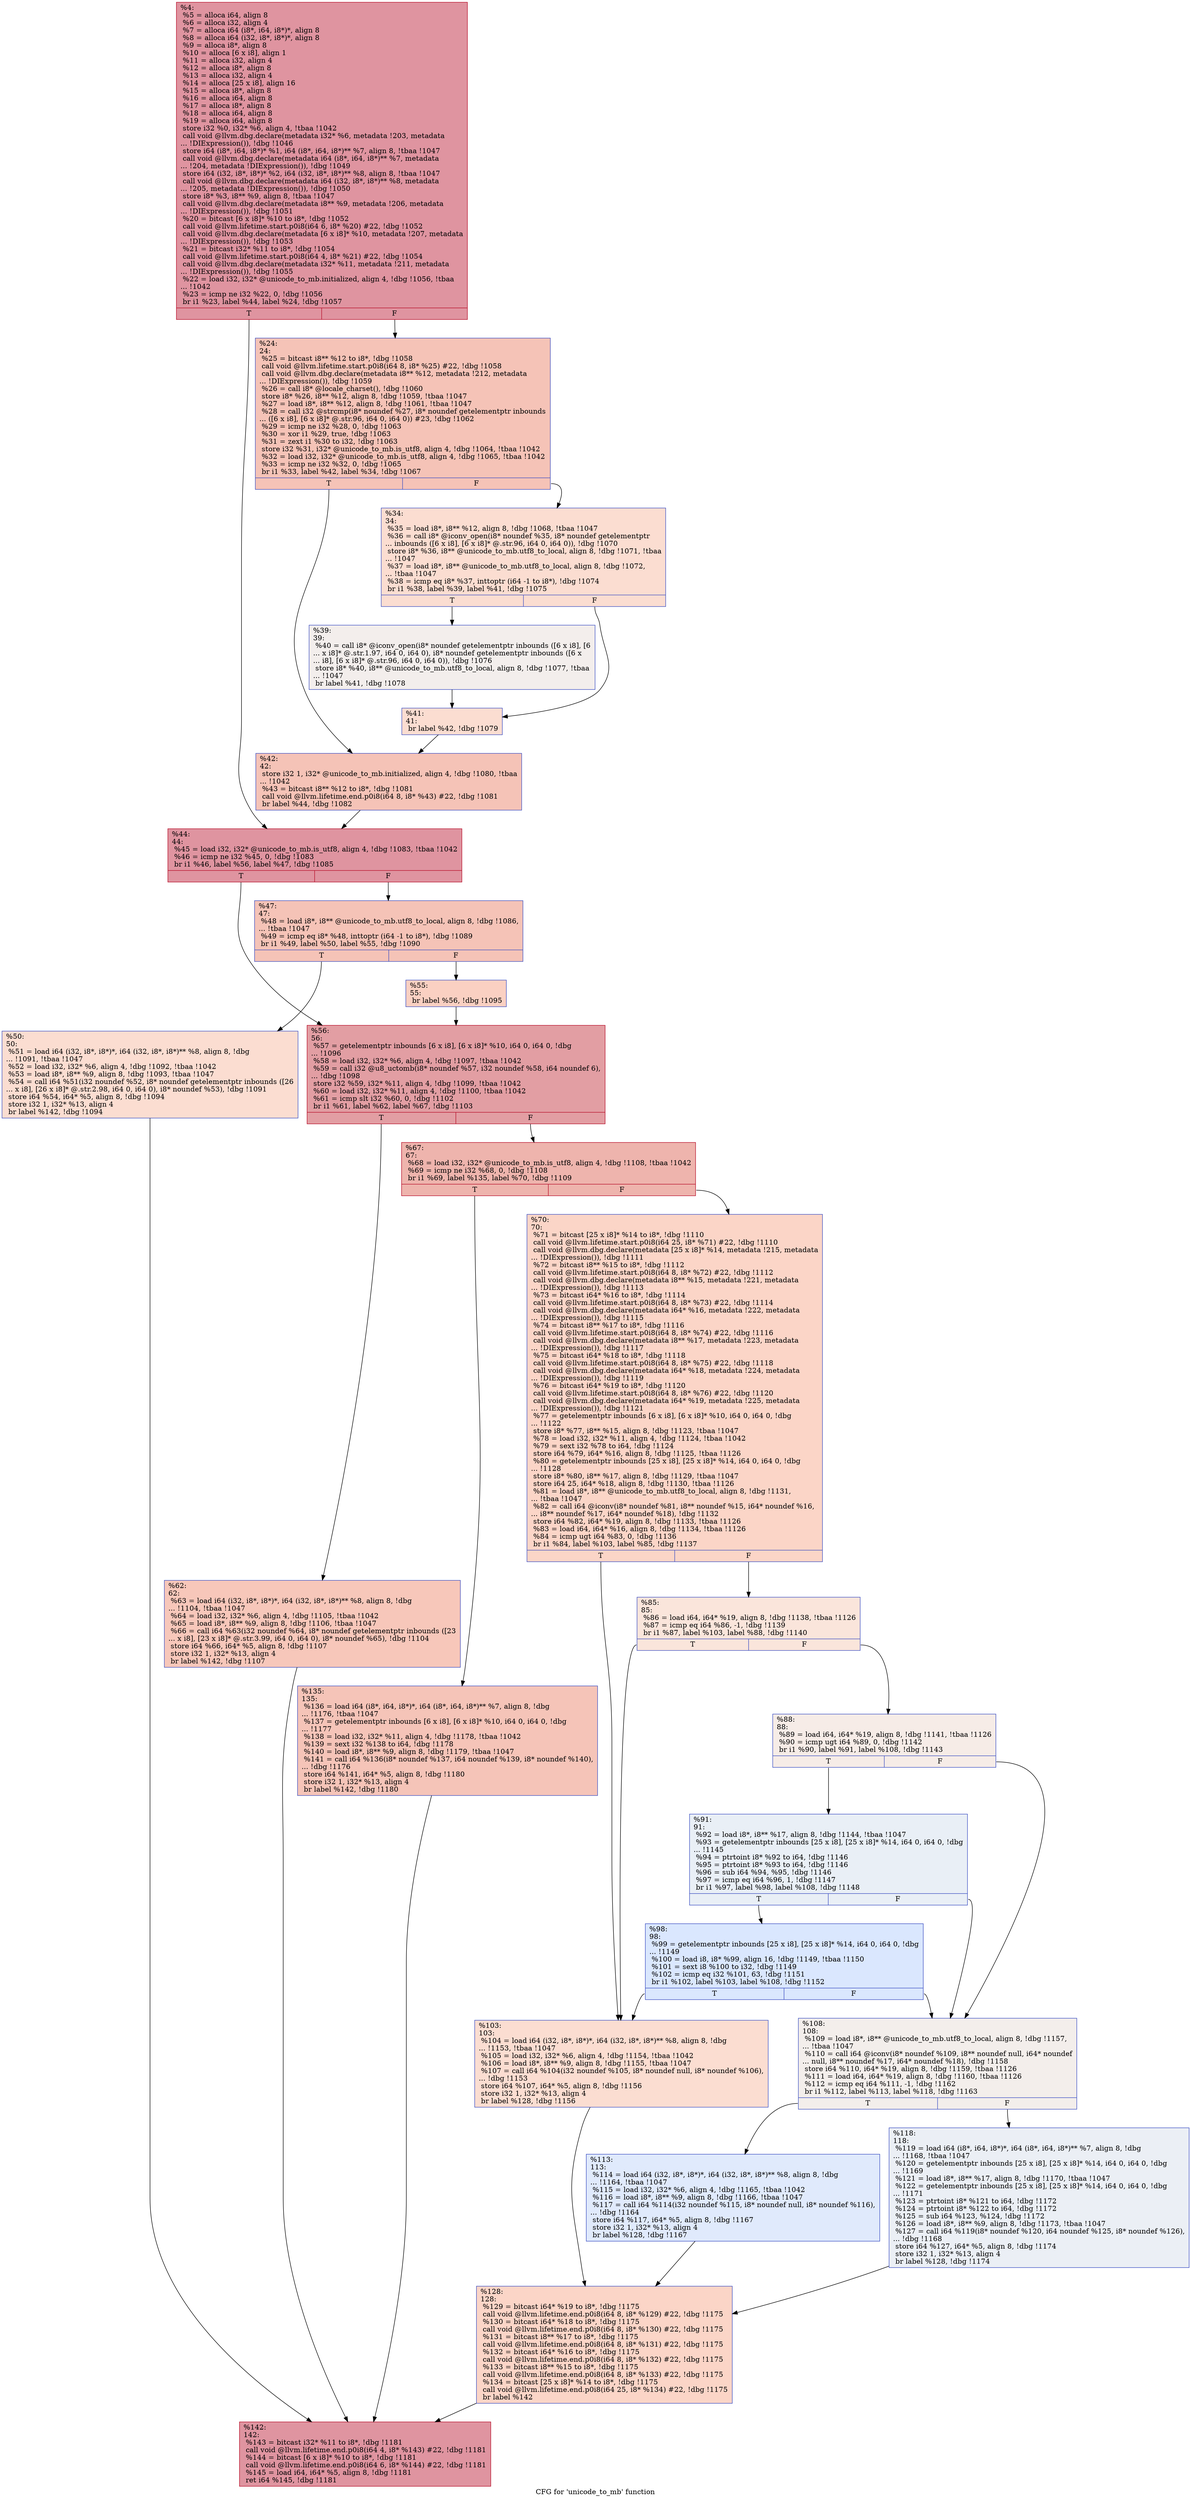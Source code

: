 digraph "CFG for 'unicode_to_mb' function" {
	label="CFG for 'unicode_to_mb' function";

	Node0x1ad25a0 [shape=record,color="#b70d28ff", style=filled, fillcolor="#b70d2870",label="{%4:\l  %5 = alloca i64, align 8\l  %6 = alloca i32, align 4\l  %7 = alloca i64 (i8*, i64, i8*)*, align 8\l  %8 = alloca i64 (i32, i8*, i8*)*, align 8\l  %9 = alloca i8*, align 8\l  %10 = alloca [6 x i8], align 1\l  %11 = alloca i32, align 4\l  %12 = alloca i8*, align 8\l  %13 = alloca i32, align 4\l  %14 = alloca [25 x i8], align 16\l  %15 = alloca i8*, align 8\l  %16 = alloca i64, align 8\l  %17 = alloca i8*, align 8\l  %18 = alloca i64, align 8\l  %19 = alloca i64, align 8\l  store i32 %0, i32* %6, align 4, !tbaa !1042\l  call void @llvm.dbg.declare(metadata i32* %6, metadata !203, metadata\l... !DIExpression()), !dbg !1046\l  store i64 (i8*, i64, i8*)* %1, i64 (i8*, i64, i8*)** %7, align 8, !tbaa !1047\l  call void @llvm.dbg.declare(metadata i64 (i8*, i64, i8*)** %7, metadata\l... !204, metadata !DIExpression()), !dbg !1049\l  store i64 (i32, i8*, i8*)* %2, i64 (i32, i8*, i8*)** %8, align 8, !tbaa !1047\l  call void @llvm.dbg.declare(metadata i64 (i32, i8*, i8*)** %8, metadata\l... !205, metadata !DIExpression()), !dbg !1050\l  store i8* %3, i8** %9, align 8, !tbaa !1047\l  call void @llvm.dbg.declare(metadata i8** %9, metadata !206, metadata\l... !DIExpression()), !dbg !1051\l  %20 = bitcast [6 x i8]* %10 to i8*, !dbg !1052\l  call void @llvm.lifetime.start.p0i8(i64 6, i8* %20) #22, !dbg !1052\l  call void @llvm.dbg.declare(metadata [6 x i8]* %10, metadata !207, metadata\l... !DIExpression()), !dbg !1053\l  %21 = bitcast i32* %11 to i8*, !dbg !1054\l  call void @llvm.lifetime.start.p0i8(i64 4, i8* %21) #22, !dbg !1054\l  call void @llvm.dbg.declare(metadata i32* %11, metadata !211, metadata\l... !DIExpression()), !dbg !1055\l  %22 = load i32, i32* @unicode_to_mb.initialized, align 4, !dbg !1056, !tbaa\l... !1042\l  %23 = icmp ne i32 %22, 0, !dbg !1056\l  br i1 %23, label %44, label %24, !dbg !1057\l|{<s0>T|<s1>F}}"];
	Node0x1ad25a0:s0 -> Node0x1ad2f20;
	Node0x1ad25a0:s1 -> Node0x1ad2d90;
	Node0x1ad2d90 [shape=record,color="#3d50c3ff", style=filled, fillcolor="#e8765c70",label="{%24:\l24:                                               \l  %25 = bitcast i8** %12 to i8*, !dbg !1058\l  call void @llvm.lifetime.start.p0i8(i64 8, i8* %25) #22, !dbg !1058\l  call void @llvm.dbg.declare(metadata i8** %12, metadata !212, metadata\l... !DIExpression()), !dbg !1059\l  %26 = call i8* @locale_charset(), !dbg !1060\l  store i8* %26, i8** %12, align 8, !dbg !1059, !tbaa !1047\l  %27 = load i8*, i8** %12, align 8, !dbg !1061, !tbaa !1047\l  %28 = call i32 @strcmp(i8* noundef %27, i8* noundef getelementptr inbounds\l... ([6 x i8], [6 x i8]* @.str.96, i64 0, i64 0)) #23, !dbg !1062\l  %29 = icmp ne i32 %28, 0, !dbg !1063\l  %30 = xor i1 %29, true, !dbg !1063\l  %31 = zext i1 %30 to i32, !dbg !1063\l  store i32 %31, i32* @unicode_to_mb.is_utf8, align 4, !dbg !1064, !tbaa !1042\l  %32 = load i32, i32* @unicode_to_mb.is_utf8, align 4, !dbg !1065, !tbaa !1042\l  %33 = icmp ne i32 %32, 0, !dbg !1065\l  br i1 %33, label %42, label %34, !dbg !1067\l|{<s0>T|<s1>F}}"];
	Node0x1ad2d90:s0 -> Node0x1ad2ed0;
	Node0x1ad2d90:s1 -> Node0x1ad2de0;
	Node0x1ad2de0 [shape=record,color="#3d50c3ff", style=filled, fillcolor="#f7b39670",label="{%34:\l34:                                               \l  %35 = load i8*, i8** %12, align 8, !dbg !1068, !tbaa !1047\l  %36 = call i8* @iconv_open(i8* noundef %35, i8* noundef getelementptr\l... inbounds ([6 x i8], [6 x i8]* @.str.96, i64 0, i64 0)), !dbg !1070\l  store i8* %36, i8** @unicode_to_mb.utf8_to_local, align 8, !dbg !1071, !tbaa\l... !1047\l  %37 = load i8*, i8** @unicode_to_mb.utf8_to_local, align 8, !dbg !1072,\l... !tbaa !1047\l  %38 = icmp eq i8* %37, inttoptr (i64 -1 to i8*), !dbg !1074\l  br i1 %38, label %39, label %41, !dbg !1075\l|{<s0>T|<s1>F}}"];
	Node0x1ad2de0:s0 -> Node0x1ad2e30;
	Node0x1ad2de0:s1 -> Node0x1ad2e80;
	Node0x1ad2e30 [shape=record,color="#3d50c3ff", style=filled, fillcolor="#e3d9d370",label="{%39:\l39:                                               \l  %40 = call i8* @iconv_open(i8* noundef getelementptr inbounds ([6 x i8], [6\l... x i8]* @.str.1.97, i64 0, i64 0), i8* noundef getelementptr inbounds ([6 x\l... i8], [6 x i8]* @.str.96, i64 0, i64 0)), !dbg !1076\l  store i8* %40, i8** @unicode_to_mb.utf8_to_local, align 8, !dbg !1077, !tbaa\l... !1047\l  br label %41, !dbg !1078\l}"];
	Node0x1ad2e30 -> Node0x1ad2e80;
	Node0x1ad2e80 [shape=record,color="#3d50c3ff", style=filled, fillcolor="#f7b39670",label="{%41:\l41:                                               \l  br label %42, !dbg !1079\l}"];
	Node0x1ad2e80 -> Node0x1ad2ed0;
	Node0x1ad2ed0 [shape=record,color="#3d50c3ff", style=filled, fillcolor="#e8765c70",label="{%42:\l42:                                               \l  store i32 1, i32* @unicode_to_mb.initialized, align 4, !dbg !1080, !tbaa\l... !1042\l  %43 = bitcast i8** %12 to i8*, !dbg !1081\l  call void @llvm.lifetime.end.p0i8(i64 8, i8* %43) #22, !dbg !1081\l  br label %44, !dbg !1082\l}"];
	Node0x1ad2ed0 -> Node0x1ad2f20;
	Node0x1ad2f20 [shape=record,color="#b70d28ff", style=filled, fillcolor="#b70d2870",label="{%44:\l44:                                               \l  %45 = load i32, i32* @unicode_to_mb.is_utf8, align 4, !dbg !1083, !tbaa !1042\l  %46 = icmp ne i32 %45, 0, !dbg !1083\l  br i1 %46, label %56, label %47, !dbg !1085\l|{<s0>T|<s1>F}}"];
	Node0x1ad2f20:s0 -> Node0x1ad3060;
	Node0x1ad2f20:s1 -> Node0x1ad2f70;
	Node0x1ad2f70 [shape=record,color="#3d50c3ff", style=filled, fillcolor="#e8765c70",label="{%47:\l47:                                               \l  %48 = load i8*, i8** @unicode_to_mb.utf8_to_local, align 8, !dbg !1086,\l... !tbaa !1047\l  %49 = icmp eq i8* %48, inttoptr (i64 -1 to i8*), !dbg !1089\l  br i1 %49, label %50, label %55, !dbg !1090\l|{<s0>T|<s1>F}}"];
	Node0x1ad2f70:s0 -> Node0x1ad2fc0;
	Node0x1ad2f70:s1 -> Node0x1ad3010;
	Node0x1ad2fc0 [shape=record,color="#3d50c3ff", style=filled, fillcolor="#f7b39670",label="{%50:\l50:                                               \l  %51 = load i64 (i32, i8*, i8*)*, i64 (i32, i8*, i8*)** %8, align 8, !dbg\l... !1091, !tbaa !1047\l  %52 = load i32, i32* %6, align 4, !dbg !1092, !tbaa !1042\l  %53 = load i8*, i8** %9, align 8, !dbg !1093, !tbaa !1047\l  %54 = call i64 %51(i32 noundef %52, i8* noundef getelementptr inbounds ([26\l... x i8], [26 x i8]* @.str.2.98, i64 0, i64 0), i8* noundef %53), !dbg !1091\l  store i64 %54, i64* %5, align 8, !dbg !1094\l  store i32 1, i32* %13, align 4\l  br label %142, !dbg !1094\l}"];
	Node0x1ad2fc0 -> Node0x1ad34c0;
	Node0x1ad3010 [shape=record,color="#3d50c3ff", style=filled, fillcolor="#f3947570",label="{%55:\l55:                                               \l  br label %56, !dbg !1095\l}"];
	Node0x1ad3010 -> Node0x1ad3060;
	Node0x1ad3060 [shape=record,color="#b70d28ff", style=filled, fillcolor="#be242e70",label="{%56:\l56:                                               \l  %57 = getelementptr inbounds [6 x i8], [6 x i8]* %10, i64 0, i64 0, !dbg\l... !1096\l  %58 = load i32, i32* %6, align 4, !dbg !1097, !tbaa !1042\l  %59 = call i32 @u8_uctomb(i8* noundef %57, i32 noundef %58, i64 noundef 6),\l... !dbg !1098\l  store i32 %59, i32* %11, align 4, !dbg !1099, !tbaa !1042\l  %60 = load i32, i32* %11, align 4, !dbg !1100, !tbaa !1042\l  %61 = icmp slt i32 %60, 0, !dbg !1102\l  br i1 %61, label %62, label %67, !dbg !1103\l|{<s0>T|<s1>F}}"];
	Node0x1ad3060:s0 -> Node0x1ad30b0;
	Node0x1ad3060:s1 -> Node0x1ad3100;
	Node0x1ad30b0 [shape=record,color="#3d50c3ff", style=filled, fillcolor="#ec7f6370",label="{%62:\l62:                                               \l  %63 = load i64 (i32, i8*, i8*)*, i64 (i32, i8*, i8*)** %8, align 8, !dbg\l... !1104, !tbaa !1047\l  %64 = load i32, i32* %6, align 4, !dbg !1105, !tbaa !1042\l  %65 = load i8*, i8** %9, align 8, !dbg !1106, !tbaa !1047\l  %66 = call i64 %63(i32 noundef %64, i8* noundef getelementptr inbounds ([23\l... x i8], [23 x i8]* @.str.3.99, i64 0, i64 0), i8* noundef %65), !dbg !1104\l  store i64 %66, i64* %5, align 8, !dbg !1107\l  store i32 1, i32* %13, align 4\l  br label %142, !dbg !1107\l}"];
	Node0x1ad30b0 -> Node0x1ad34c0;
	Node0x1ad3100 [shape=record,color="#b70d28ff", style=filled, fillcolor="#d8564670",label="{%67:\l67:                                               \l  %68 = load i32, i32* @unicode_to_mb.is_utf8, align 4, !dbg !1108, !tbaa !1042\l  %69 = icmp ne i32 %68, 0, !dbg !1108\l  br i1 %69, label %135, label %70, !dbg !1109\l|{<s0>T|<s1>F}}"];
	Node0x1ad3100:s0 -> Node0x1ad3470;
	Node0x1ad3100:s1 -> Node0x1ad3150;
	Node0x1ad3150 [shape=record,color="#3d50c3ff", style=filled, fillcolor="#f5a08170",label="{%70:\l70:                                               \l  %71 = bitcast [25 x i8]* %14 to i8*, !dbg !1110\l  call void @llvm.lifetime.start.p0i8(i64 25, i8* %71) #22, !dbg !1110\l  call void @llvm.dbg.declare(metadata [25 x i8]* %14, metadata !215, metadata\l... !DIExpression()), !dbg !1111\l  %72 = bitcast i8** %15 to i8*, !dbg !1112\l  call void @llvm.lifetime.start.p0i8(i64 8, i8* %72) #22, !dbg !1112\l  call void @llvm.dbg.declare(metadata i8** %15, metadata !221, metadata\l... !DIExpression()), !dbg !1113\l  %73 = bitcast i64* %16 to i8*, !dbg !1114\l  call void @llvm.lifetime.start.p0i8(i64 8, i8* %73) #22, !dbg !1114\l  call void @llvm.dbg.declare(metadata i64* %16, metadata !222, metadata\l... !DIExpression()), !dbg !1115\l  %74 = bitcast i8** %17 to i8*, !dbg !1116\l  call void @llvm.lifetime.start.p0i8(i64 8, i8* %74) #22, !dbg !1116\l  call void @llvm.dbg.declare(metadata i8** %17, metadata !223, metadata\l... !DIExpression()), !dbg !1117\l  %75 = bitcast i64* %18 to i8*, !dbg !1118\l  call void @llvm.lifetime.start.p0i8(i64 8, i8* %75) #22, !dbg !1118\l  call void @llvm.dbg.declare(metadata i64* %18, metadata !224, metadata\l... !DIExpression()), !dbg !1119\l  %76 = bitcast i64* %19 to i8*, !dbg !1120\l  call void @llvm.lifetime.start.p0i8(i64 8, i8* %76) #22, !dbg !1120\l  call void @llvm.dbg.declare(metadata i64* %19, metadata !225, metadata\l... !DIExpression()), !dbg !1121\l  %77 = getelementptr inbounds [6 x i8], [6 x i8]* %10, i64 0, i64 0, !dbg\l... !1122\l  store i8* %77, i8** %15, align 8, !dbg !1123, !tbaa !1047\l  %78 = load i32, i32* %11, align 4, !dbg !1124, !tbaa !1042\l  %79 = sext i32 %78 to i64, !dbg !1124\l  store i64 %79, i64* %16, align 8, !dbg !1125, !tbaa !1126\l  %80 = getelementptr inbounds [25 x i8], [25 x i8]* %14, i64 0, i64 0, !dbg\l... !1128\l  store i8* %80, i8** %17, align 8, !dbg !1129, !tbaa !1047\l  store i64 25, i64* %18, align 8, !dbg !1130, !tbaa !1126\l  %81 = load i8*, i8** @unicode_to_mb.utf8_to_local, align 8, !dbg !1131,\l... !tbaa !1047\l  %82 = call i64 @iconv(i8* noundef %81, i8** noundef %15, i64* noundef %16,\l... i8** noundef %17, i64* noundef %18), !dbg !1132\l  store i64 %82, i64* %19, align 8, !dbg !1133, !tbaa !1126\l  %83 = load i64, i64* %16, align 8, !dbg !1134, !tbaa !1126\l  %84 = icmp ugt i64 %83, 0, !dbg !1136\l  br i1 %84, label %103, label %85, !dbg !1137\l|{<s0>T|<s1>F}}"];
	Node0x1ad3150:s0 -> Node0x1ad32e0;
	Node0x1ad3150:s1 -> Node0x1ad31a0;
	Node0x1ad31a0 [shape=record,color="#3d50c3ff", style=filled, fillcolor="#f4c5ad70",label="{%85:\l85:                                               \l  %86 = load i64, i64* %19, align 8, !dbg !1138, !tbaa !1126\l  %87 = icmp eq i64 %86, -1, !dbg !1139\l  br i1 %87, label %103, label %88, !dbg !1140\l|{<s0>T|<s1>F}}"];
	Node0x1ad31a0:s0 -> Node0x1ad32e0;
	Node0x1ad31a0:s1 -> Node0x1ad31f0;
	Node0x1ad31f0 [shape=record,color="#3d50c3ff", style=filled, fillcolor="#ead5c970",label="{%88:\l88:                                               \l  %89 = load i64, i64* %19, align 8, !dbg !1141, !tbaa !1126\l  %90 = icmp ugt i64 %89, 0, !dbg !1142\l  br i1 %90, label %91, label %108, !dbg !1143\l|{<s0>T|<s1>F}}"];
	Node0x1ad31f0:s0 -> Node0x1ad3240;
	Node0x1ad31f0:s1 -> Node0x1ad3330;
	Node0x1ad3240 [shape=record,color="#3d50c3ff", style=filled, fillcolor="#cedaeb70",label="{%91:\l91:                                               \l  %92 = load i8*, i8** %17, align 8, !dbg !1144, !tbaa !1047\l  %93 = getelementptr inbounds [25 x i8], [25 x i8]* %14, i64 0, i64 0, !dbg\l... !1145\l  %94 = ptrtoint i8* %92 to i64, !dbg !1146\l  %95 = ptrtoint i8* %93 to i64, !dbg !1146\l  %96 = sub i64 %94, %95, !dbg !1146\l  %97 = icmp eq i64 %96, 1, !dbg !1147\l  br i1 %97, label %98, label %108, !dbg !1148\l|{<s0>T|<s1>F}}"];
	Node0x1ad3240:s0 -> Node0x1ad3290;
	Node0x1ad3240:s1 -> Node0x1ad3330;
	Node0x1ad3290 [shape=record,color="#3d50c3ff", style=filled, fillcolor="#abc8fd70",label="{%98:\l98:                                               \l  %99 = getelementptr inbounds [25 x i8], [25 x i8]* %14, i64 0, i64 0, !dbg\l... !1149\l  %100 = load i8, i8* %99, align 16, !dbg !1149, !tbaa !1150\l  %101 = sext i8 %100 to i32, !dbg !1149\l  %102 = icmp eq i32 %101, 63, !dbg !1151\l  br i1 %102, label %103, label %108, !dbg !1152\l|{<s0>T|<s1>F}}"];
	Node0x1ad3290:s0 -> Node0x1ad32e0;
	Node0x1ad3290:s1 -> Node0x1ad3330;
	Node0x1ad32e0 [shape=record,color="#3d50c3ff", style=filled, fillcolor="#f7b39670",label="{%103:\l103:                                              \l  %104 = load i64 (i32, i8*, i8*)*, i64 (i32, i8*, i8*)** %8, align 8, !dbg\l... !1153, !tbaa !1047\l  %105 = load i32, i32* %6, align 4, !dbg !1154, !tbaa !1042\l  %106 = load i8*, i8** %9, align 8, !dbg !1155, !tbaa !1047\l  %107 = call i64 %104(i32 noundef %105, i8* noundef null, i8* noundef %106),\l... !dbg !1153\l  store i64 %107, i64* %5, align 8, !dbg !1156\l  store i32 1, i32* %13, align 4\l  br label %128, !dbg !1156\l}"];
	Node0x1ad32e0 -> Node0x1ad3420;
	Node0x1ad3330 [shape=record,color="#3d50c3ff", style=filled, fillcolor="#e5d8d170",label="{%108:\l108:                                              \l  %109 = load i8*, i8** @unicode_to_mb.utf8_to_local, align 8, !dbg !1157,\l... !tbaa !1047\l  %110 = call i64 @iconv(i8* noundef %109, i8** noundef null, i64* noundef\l... null, i8** noundef %17, i64* noundef %18), !dbg !1158\l  store i64 %110, i64* %19, align 8, !dbg !1159, !tbaa !1126\l  %111 = load i64, i64* %19, align 8, !dbg !1160, !tbaa !1126\l  %112 = icmp eq i64 %111, -1, !dbg !1162\l  br i1 %112, label %113, label %118, !dbg !1163\l|{<s0>T|<s1>F}}"];
	Node0x1ad3330:s0 -> Node0x1ad3380;
	Node0x1ad3330:s1 -> Node0x1ad33d0;
	Node0x1ad3380 [shape=record,color="#3d50c3ff", style=filled, fillcolor="#b9d0f970",label="{%113:\l113:                                              \l  %114 = load i64 (i32, i8*, i8*)*, i64 (i32, i8*, i8*)** %8, align 8, !dbg\l... !1164, !tbaa !1047\l  %115 = load i32, i32* %6, align 4, !dbg !1165, !tbaa !1042\l  %116 = load i8*, i8** %9, align 8, !dbg !1166, !tbaa !1047\l  %117 = call i64 %114(i32 noundef %115, i8* noundef null, i8* noundef %116),\l... !dbg !1164\l  store i64 %117, i64* %5, align 8, !dbg !1167\l  store i32 1, i32* %13, align 4\l  br label %128, !dbg !1167\l}"];
	Node0x1ad3380 -> Node0x1ad3420;
	Node0x1ad33d0 [shape=record,color="#3d50c3ff", style=filled, fillcolor="#d1dae970",label="{%118:\l118:                                              \l  %119 = load i64 (i8*, i64, i8*)*, i64 (i8*, i64, i8*)** %7, align 8, !dbg\l... !1168, !tbaa !1047\l  %120 = getelementptr inbounds [25 x i8], [25 x i8]* %14, i64 0, i64 0, !dbg\l... !1169\l  %121 = load i8*, i8** %17, align 8, !dbg !1170, !tbaa !1047\l  %122 = getelementptr inbounds [25 x i8], [25 x i8]* %14, i64 0, i64 0, !dbg\l... !1171\l  %123 = ptrtoint i8* %121 to i64, !dbg !1172\l  %124 = ptrtoint i8* %122 to i64, !dbg !1172\l  %125 = sub i64 %123, %124, !dbg !1172\l  %126 = load i8*, i8** %9, align 8, !dbg !1173, !tbaa !1047\l  %127 = call i64 %119(i8* noundef %120, i64 noundef %125, i8* noundef %126),\l... !dbg !1168\l  store i64 %127, i64* %5, align 8, !dbg !1174\l  store i32 1, i32* %13, align 4\l  br label %128, !dbg !1174\l}"];
	Node0x1ad33d0 -> Node0x1ad3420;
	Node0x1ad3420 [shape=record,color="#3d50c3ff", style=filled, fillcolor="#f5a08170",label="{%128:\l128:                                              \l  %129 = bitcast i64* %19 to i8*, !dbg !1175\l  call void @llvm.lifetime.end.p0i8(i64 8, i8* %129) #22, !dbg !1175\l  %130 = bitcast i64* %18 to i8*, !dbg !1175\l  call void @llvm.lifetime.end.p0i8(i64 8, i8* %130) #22, !dbg !1175\l  %131 = bitcast i8** %17 to i8*, !dbg !1175\l  call void @llvm.lifetime.end.p0i8(i64 8, i8* %131) #22, !dbg !1175\l  %132 = bitcast i64* %16 to i8*, !dbg !1175\l  call void @llvm.lifetime.end.p0i8(i64 8, i8* %132) #22, !dbg !1175\l  %133 = bitcast i8** %15 to i8*, !dbg !1175\l  call void @llvm.lifetime.end.p0i8(i64 8, i8* %133) #22, !dbg !1175\l  %134 = bitcast [25 x i8]* %14 to i8*, !dbg !1175\l  call void @llvm.lifetime.end.p0i8(i64 25, i8* %134) #22, !dbg !1175\l  br label %142\l}"];
	Node0x1ad3420 -> Node0x1ad34c0;
	Node0x1ad3470 [shape=record,color="#3d50c3ff", style=filled, fillcolor="#e97a5f70",label="{%135:\l135:                                              \l  %136 = load i64 (i8*, i64, i8*)*, i64 (i8*, i64, i8*)** %7, align 8, !dbg\l... !1176, !tbaa !1047\l  %137 = getelementptr inbounds [6 x i8], [6 x i8]* %10, i64 0, i64 0, !dbg\l... !1177\l  %138 = load i32, i32* %11, align 4, !dbg !1178, !tbaa !1042\l  %139 = sext i32 %138 to i64, !dbg !1178\l  %140 = load i8*, i8** %9, align 8, !dbg !1179, !tbaa !1047\l  %141 = call i64 %136(i8* noundef %137, i64 noundef %139, i8* noundef %140),\l... !dbg !1176\l  store i64 %141, i64* %5, align 8, !dbg !1180\l  store i32 1, i32* %13, align 4\l  br label %142, !dbg !1180\l}"];
	Node0x1ad3470 -> Node0x1ad34c0;
	Node0x1ad34c0 [shape=record,color="#b70d28ff", style=filled, fillcolor="#b70d2870",label="{%142:\l142:                                              \l  %143 = bitcast i32* %11 to i8*, !dbg !1181\l  call void @llvm.lifetime.end.p0i8(i64 4, i8* %143) #22, !dbg !1181\l  %144 = bitcast [6 x i8]* %10 to i8*, !dbg !1181\l  call void @llvm.lifetime.end.p0i8(i64 6, i8* %144) #22, !dbg !1181\l  %145 = load i64, i64* %5, align 8, !dbg !1181\l  ret i64 %145, !dbg !1181\l}"];
}
